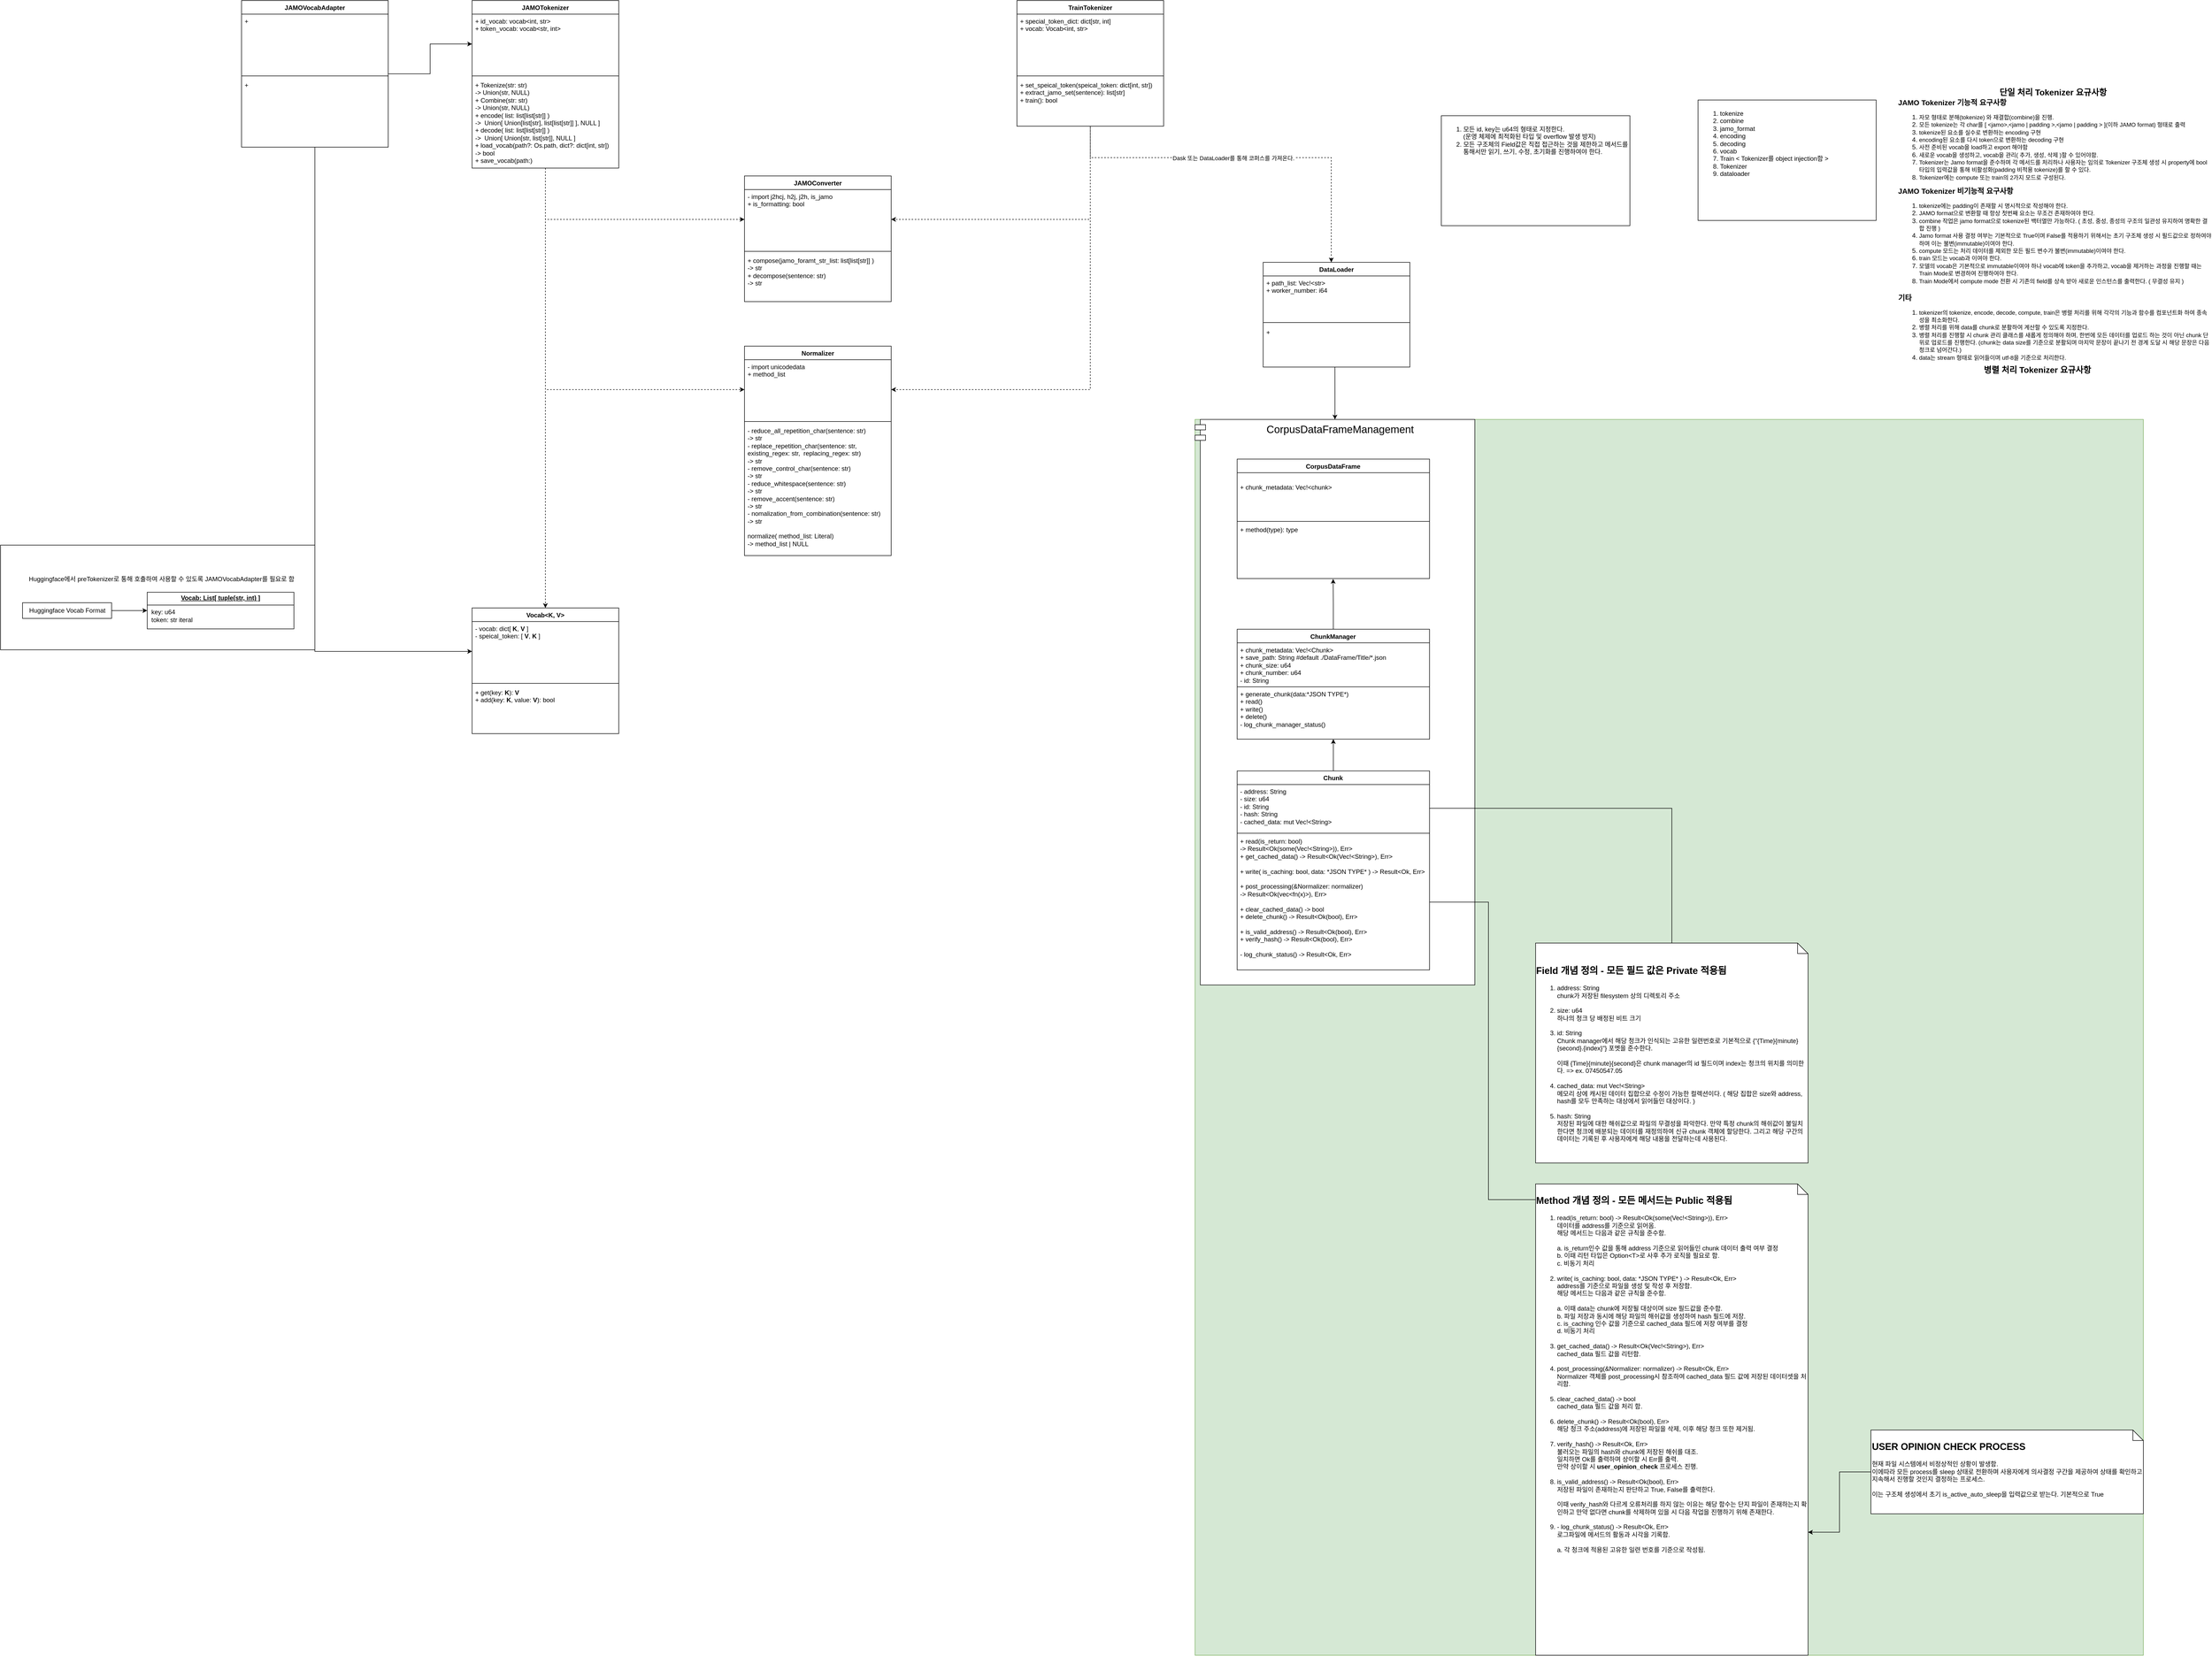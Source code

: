 <mxfile version="27.1.5">
  <diagram name="페이지-1" id="0h08854TT0-nEwNd6orM">
    <mxGraphModel dx="5522" dy="1961" grid="1" gridSize="10" guides="1" tooltips="1" connect="1" arrows="1" fold="1" page="1" pageScale="1" pageWidth="827" pageHeight="1169" math="0" shadow="0">
      <root>
        <mxCell id="0" />
        <mxCell id="1" parent="0" />
        <mxCell id="PSzea8uc5oQjdOAftCm1-1" value="&lt;span style=&quot;font-size: 14px;&quot;&gt;&lt;b&gt;JAMO Tokenizer 기능적 요구사항&lt;/b&gt;&lt;/span&gt;&lt;div&gt;&lt;p&gt;&lt;/p&gt;&lt;ol&gt;&lt;li&gt;&lt;font style=&quot;font-size: 11px;&quot;&gt;자모 형태로 분해(tokenize) 와 재결합(combine)을 진행.&lt;/font&gt;&lt;/li&gt;&lt;li&gt;&lt;font style=&quot;font-size: 11px;&quot;&gt;모든 tokenize는 각 char를 [ &amp;lt;jamo&amp;gt;,&amp;lt;jamo&amp;nbsp;| padding&amp;nbsp;&amp;gt;,&amp;lt;jamo | padding &amp;gt;&amp;nbsp;](이하 JAMO format) 형태로 출력&lt;/font&gt;&lt;/li&gt;&lt;li&gt;&lt;font style=&quot;font-size: 11px;&quot;&gt;tokenize된 요소를 실수로 변환하는 encoding 구현&lt;/font&gt;&lt;/li&gt;&lt;li&gt;&lt;font style=&quot;font-size: 11px;&quot;&gt;encoding된 요소를 다시 token으로 변환하는 decoding 구현&lt;/font&gt;&lt;/li&gt;&lt;li&gt;&lt;span style=&quot;font-size: 11px;&quot;&gt;사전 준비된 vocab을 load하고 export 해야함&lt;/span&gt;&lt;/li&gt;&lt;li&gt;&lt;span style=&quot;font-size: 11px;&quot;&gt;새로운 vocab을 생성하고, vocab을 관리( 추가, 생성, 삭제 )할 수 있어야함.&lt;/span&gt;&lt;/li&gt;&lt;li&gt;&lt;span style=&quot;font-size: 11px;&quot;&gt;Tokenizer는 Jamo format을 준수하며 각 메서드를 처리하나 사용자는 임의로 Tokenizer 구조체 생성 시 property에 bool 타입의 입력값을 통해 비활성화(padding 비적용 tokenize)를 할 수 있다.&lt;/span&gt;&lt;/li&gt;&lt;li&gt;&lt;span style=&quot;font-size: 11px;&quot;&gt;Tokenizer에는 compute 또는 train의 2가지 모드로 구성된다.&lt;/span&gt;&lt;/li&gt;&lt;/ol&gt;&lt;p&gt;&lt;/p&gt;&lt;div&gt;&lt;span style=&quot;font-size: 14px;&quot;&gt;&lt;b&gt;&lt;br&gt;&lt;/b&gt;&lt;/span&gt;&lt;/div&gt;&lt;/div&gt;" style="text;html=1;align=left;verticalAlign=middle;whiteSpace=wrap;rounded=0;" parent="1" vertex="1">
          <mxGeometry x="160" y="80" width="600" height="160" as="geometry" />
        </mxCell>
        <mxCell id="PSzea8uc5oQjdOAftCm1-2" value="&lt;span style=&quot;font-size: 14px;&quot;&gt;&lt;b&gt;JAMO Tokenizer 비기능적 요구사항&lt;/b&gt;&lt;/span&gt;&lt;div&gt;&lt;p&gt;&lt;/p&gt;&lt;ol&gt;&lt;li&gt;&lt;font style=&quot;font-size: 11px;&quot;&gt;tokenize에는 padding이 존재할 시 명시적으로 작성해야 한다.&lt;/font&gt;&lt;/li&gt;&lt;li&gt;&lt;font style=&quot;font-size: 11px;&quot;&gt;JAMO format으로 변환할 때 항상 첫번째 요소는 무조건 존재하여야 한다.&lt;/font&gt;&lt;/li&gt;&lt;li&gt;&lt;font style=&quot;font-size: 11px;&quot;&gt;combine 작업은 jamo format으로 tokenize된 백터열만 가능하다. ( 초성, 중성, 종성의 구조의 일관성 유지하여 명확한 결합 진행 )&lt;/font&gt;&lt;/li&gt;&lt;li&gt;&lt;span style=&quot;font-size: 11px;&quot;&gt;Jamo format 사용 결정 여부는 기본적으로 True이며 False를 적용하기 위해서는 초기 구조체 생성 시 필드값으로 정하여야 하며 이는 불변(immutable)이여야 한다.&lt;/span&gt;&lt;/li&gt;&lt;li&gt;&lt;span style=&quot;font-size: 11px;&quot;&gt;compute 모드는 처리 데이터를 제외한 모든 필드 변수가&amp;nbsp;불변(immutable)이여야 한다.&lt;/span&gt;&lt;/li&gt;&lt;li&gt;&lt;span style=&quot;font-size: 11px;&quot;&gt;train 모드는 vocab과 이여야 한다.&lt;/span&gt;&lt;/li&gt;&lt;li&gt;&lt;span style=&quot;font-size: 11px;&quot;&gt;모델의 vocab은 기본적으로 immutable이여야 하나 vocab에 token을 추가하고, vocab을 제거하는 과정을 진행할 때는 Train Mode로 변경하여 진행하여야 한다.&lt;/span&gt;&lt;/li&gt;&lt;li&gt;&lt;span style=&quot;font-size: 11px;&quot;&gt;Train Mode에서 compute mode 전환 시 기존의 field를 상속 받아 새로운 인스턴스를 출력한다. ( 무결성 유지 )&lt;/span&gt;&lt;/li&gt;&lt;/ol&gt;&lt;/div&gt;" style="text;html=1;align=left;verticalAlign=middle;whiteSpace=wrap;rounded=0;" parent="1" vertex="1">
          <mxGeometry x="160" y="240" width="600" height="190" as="geometry" />
        </mxCell>
        <mxCell id="PSzea8uc5oQjdOAftCm1-3" value="&lt;font style=&quot;font-size: 16px;&quot;&gt;&lt;b&gt;단일 처리 Tokenizer 요규사항&amp;nbsp;&lt;/b&gt;&lt;/font&gt;" style="text;html=1;align=center;verticalAlign=middle;whiteSpace=wrap;rounded=0;" parent="1" vertex="1">
          <mxGeometry x="160" y="40" width="600" height="30" as="geometry" />
        </mxCell>
        <mxCell id="PSzea8uc5oQjdOAftCm1-4" value="&lt;font style=&quot;font-size: 16px;&quot;&gt;&lt;b&gt;병렬 처리 Tokenizer 요규사항&amp;nbsp;&lt;/b&gt;&lt;/font&gt;" style="text;html=1;align=center;verticalAlign=middle;whiteSpace=wrap;rounded=0;" parent="1" vertex="1">
          <mxGeometry x="130" y="570" width="600" height="30" as="geometry" />
        </mxCell>
        <mxCell id="PSzea8uc5oQjdOAftCm1-5" value="&lt;span style=&quot;font-size: 14px;&quot;&gt;&lt;b&gt;기타&lt;/b&gt;&lt;/span&gt;&lt;div&gt;&lt;p&gt;&lt;/p&gt;&lt;ol&gt;&lt;li&gt;&lt;span style=&quot;font-size: 11px;&quot;&gt;tokenizer의 tokenize, encode, decode, compute, train은 병렬 처리를 위해 각각의 기능과 함수를 컴포넌트화 하여 종속성을 최소화한다.&lt;/span&gt;&lt;/li&gt;&lt;li&gt;&lt;span style=&quot;font-size: 11px;&quot;&gt;병렬 처리를 위해 data를 chunk로 분활하여 계산할 수 있도록 지정한다.&lt;/span&gt;&lt;/li&gt;&lt;li&gt;&lt;span style=&quot;font-size: 11px;&quot;&gt;병렬 처리를 진행할 시 chunk 관리 클래스를 새롭게 정의해야 하며, 한번에 모든 데이터를 업로드 하는 것이 아닌 chunk 단위로 업로드를 진행한다. (chunk는 data size를 기준으로 분활되며 마지막 문장이 끝나기 전 경계 도달 시 해당 문장은 다음 청크로 넘어간다.)&lt;/span&gt;&lt;/li&gt;&lt;li&gt;&lt;span style=&quot;font-size: 11px;&quot;&gt;data는 stream 형태로 읽어들이며 utf-8을 기준으로 처리한다.&lt;/span&gt;&lt;/li&gt;&lt;/ol&gt;&lt;/div&gt;" style="text;html=1;align=left;verticalAlign=middle;whiteSpace=wrap;rounded=0;" parent="1" vertex="1">
          <mxGeometry x="160" y="440" width="600" height="140" as="geometry" />
        </mxCell>
        <mxCell id="PSzea8uc5oQjdOAftCm1-6" value="&lt;ol&gt;&lt;li&gt;tokenize&lt;/li&gt;&lt;li&gt;combine&lt;/li&gt;&lt;li&gt;jamo_format&lt;/li&gt;&lt;li&gt;encoding&lt;/li&gt;&lt;li&gt;decoding&lt;/li&gt;&lt;li&gt;vocab&lt;/li&gt;&lt;li&gt;&lt;span style=&quot;background-color: transparent; color: light-dark(rgb(0, 0, 0), rgb(255, 255, 255));&quot;&gt;Train &amp;lt; Tokenizer를 object injection함 &amp;gt;&lt;/span&gt;&lt;/li&gt;&lt;li&gt;Tokenizer&lt;/li&gt;&lt;li&gt;dataloader&lt;/li&gt;&lt;/ol&gt;" style="rounded=0;whiteSpace=wrap;html=1;align=left;verticalAlign=top;" parent="1" vertex="1">
          <mxGeometry x="-220" y="70" width="340" height="230" as="geometry" />
        </mxCell>
        <mxCell id="fGygiR2meMWEybvUlObT-11" value="Normalizer" style="swimlane;fontStyle=1;align=center;verticalAlign=top;childLayout=stackLayout;horizontal=1;startSize=26;horizontalStack=0;resizeParent=1;resizeParentMax=0;resizeLast=0;collapsible=1;marginBottom=0;whiteSpace=wrap;html=1;" parent="1" vertex="1">
          <mxGeometry x="-2040" y="540" width="280" height="400" as="geometry" />
        </mxCell>
        <mxCell id="fGygiR2meMWEybvUlObT-12" value="- import unicodedata&lt;br&gt;+ method_list" style="text;strokeColor=none;fillColor=none;align=left;verticalAlign=top;spacingLeft=4;spacingRight=4;overflow=hidden;rotatable=0;points=[[0,0.5],[1,0.5]];portConstraint=eastwest;whiteSpace=wrap;html=1;" parent="fGygiR2meMWEybvUlObT-11" vertex="1">
          <mxGeometry y="26" width="280" height="114" as="geometry" />
        </mxCell>
        <mxCell id="fGygiR2meMWEybvUlObT-13" value="" style="line;strokeWidth=1;fillColor=none;align=left;verticalAlign=middle;spacingTop=-1;spacingLeft=3;spacingRight=3;rotatable=0;labelPosition=right;points=[];portConstraint=eastwest;strokeColor=inherit;" parent="fGygiR2meMWEybvUlObT-11" vertex="1">
          <mxGeometry y="140" width="280" height="8" as="geometry" />
        </mxCell>
        <mxCell id="fGygiR2meMWEybvUlObT-14" value="- reduce_all_repetition_char(sentence: str)&lt;div&gt;-&amp;gt; str&lt;br&gt;- replace_repetition_char(sentence: str, existing_regex: str,&amp;nbsp; replacing_regex: str)&lt;div&gt;-&amp;gt;&amp;nbsp;str&lt;br&gt;&lt;div&gt;- remove_control_char(sentence: str)&lt;/div&gt;&lt;div&gt;-&amp;gt;&amp;nbsp;str&lt;/div&gt;&lt;div&gt;- reduce_whitespace(&lt;span style=&quot;background-color: transparent; color: light-dark(rgb(0, 0, 0), rgb(255, 255, 255));&quot;&gt;sentence: str)&lt;/span&gt;&lt;/div&gt;&lt;div&gt;-&amp;gt;&lt;span style=&quot;background-color: transparent; color: light-dark(rgb(0, 0, 0), rgb(255, 255, 255));&quot;&gt;&amp;nbsp;str&lt;br&gt;- remove_accent&lt;/span&gt;&lt;span style=&quot;background-color: transparent; color: light-dark(rgb(0, 0, 0), rgb(255, 255, 255));&quot;&gt;(&lt;/span&gt;&lt;span style=&quot;background-color: transparent; color: light-dark(rgb(0, 0, 0), rgb(255, 255, 255));&quot;&gt;sentence: str)&lt;/span&gt;&lt;/div&gt;&lt;div&gt;-&amp;gt;&lt;span style=&quot;background-color: transparent; color: light-dark(rgb(0, 0, 0), rgb(255, 255, 255));&quot;&gt;&amp;nbsp;str&lt;/span&gt;&lt;/div&gt;&lt;div&gt;&lt;span style=&quot;background-color: transparent; color: light-dark(rgb(0, 0, 0), rgb(255, 255, 255));&quot;&gt;- nomalization_from_combination&lt;/span&gt;&lt;span style=&quot;background-color: transparent; color: light-dark(rgb(0, 0, 0), rgb(255, 255, 255));&quot;&gt;(&lt;/span&gt;&lt;span style=&quot;background-color: transparent; color: light-dark(rgb(0, 0, 0), rgb(255, 255, 255));&quot;&gt;sentence: str)&lt;/span&gt;&lt;/div&gt;&lt;div&gt;-&amp;gt;&lt;span style=&quot;background-color: transparent; color: light-dark(rgb(0, 0, 0), rgb(255, 255, 255));&quot;&gt;&amp;nbsp;str&lt;/span&gt;&lt;/div&gt;&lt;/div&gt;&lt;/div&gt;&lt;div&gt;&lt;span style=&quot;background-color: transparent; color: light-dark(rgb(0, 0, 0), rgb(255, 255, 255));&quot;&gt;&lt;br&gt;&lt;/span&gt;&lt;/div&gt;&lt;div&gt;normalize( method_list: Literal)&lt;br&gt;-&amp;gt; method_list | NULL&lt;/div&gt;" style="text;strokeColor=none;fillColor=none;align=left;verticalAlign=top;spacingLeft=4;spacingRight=4;overflow=hidden;rotatable=0;points=[[0,0.5],[1,0.5]];portConstraint=eastwest;whiteSpace=wrap;html=1;" parent="fGygiR2meMWEybvUlObT-11" vertex="1">
          <mxGeometry y="148" width="280" height="252" as="geometry" />
        </mxCell>
        <mxCell id="fGygiR2meMWEybvUlObT-21" value="&lt;ol&gt;&lt;li&gt;모든 id, key는 u64의 형태로 지정한다.&lt;br&gt;(운영 체제에 최적화된 타입 및 overflow 발생 방지)&lt;/li&gt;&lt;li&gt;모든 구조체의 Field값은 직접 접근하는 것을 제한하고 메서드를 통해서만 읽기, 쓰기, 수정, 초기화를 진행하여야 한다.&lt;/li&gt;&lt;/ol&gt;" style="whiteSpace=wrap;html=1;verticalAlign=top;align=left;" parent="1" vertex="1">
          <mxGeometry x="-710" y="100" width="360" height="210" as="geometry" />
        </mxCell>
        <mxCell id="-UDsvztjERI6EMqML59h-9" value="JAMOConverter" style="swimlane;fontStyle=1;align=center;verticalAlign=top;childLayout=stackLayout;horizontal=1;startSize=26;horizontalStack=0;resizeParent=1;resizeParentMax=0;resizeLast=0;collapsible=1;marginBottom=0;whiteSpace=wrap;html=1;" parent="1" vertex="1">
          <mxGeometry x="-2040" y="215" width="280" height="240" as="geometry" />
        </mxCell>
        <mxCell id="-UDsvztjERI6EMqML59h-10" value="- import j2hcj, h2j, j2h, is_jamo&lt;br&gt;+ is_formatting: bool" style="text;strokeColor=none;fillColor=none;align=left;verticalAlign=top;spacingLeft=4;spacingRight=4;overflow=hidden;rotatable=0;points=[[0,0.5],[1,0.5]];portConstraint=eastwest;whiteSpace=wrap;html=1;" parent="-UDsvztjERI6EMqML59h-9" vertex="1">
          <mxGeometry y="26" width="280" height="114" as="geometry" />
        </mxCell>
        <mxCell id="-UDsvztjERI6EMqML59h-11" value="" style="line;strokeWidth=1;fillColor=none;align=left;verticalAlign=middle;spacingTop=-1;spacingLeft=3;spacingRight=3;rotatable=0;labelPosition=right;points=[];portConstraint=eastwest;strokeColor=inherit;" parent="-UDsvztjERI6EMqML59h-9" vertex="1">
          <mxGeometry y="140" width="280" height="8" as="geometry" />
        </mxCell>
        <mxCell id="-UDsvztjERI6EMqML59h-12" value="+ compose(jamo_foramt_str_list: list[list[str]] )&lt;br&gt;-&amp;gt; str&lt;br&gt;+ decompose(sentence: str)&lt;div&gt;-&amp;gt; str&lt;/div&gt;" style="text;strokeColor=none;fillColor=none;align=left;verticalAlign=top;spacingLeft=4;spacingRight=4;overflow=hidden;rotatable=0;points=[[0,0.5],[1,0.5]];portConstraint=eastwest;whiteSpace=wrap;html=1;" parent="-UDsvztjERI6EMqML59h-9" vertex="1">
          <mxGeometry y="148" width="280" height="92" as="geometry" />
        </mxCell>
        <mxCell id="-UDsvztjERI6EMqML59h-21" value="Vocab&amp;lt;K, V&amp;gt;" style="swimlane;fontStyle=1;align=center;verticalAlign=top;childLayout=stackLayout;horizontal=1;startSize=26;horizontalStack=0;resizeParent=1;resizeParentMax=0;resizeLast=0;collapsible=1;marginBottom=0;whiteSpace=wrap;html=1;" parent="1" vertex="1">
          <mxGeometry x="-2560" y="1040" width="280" height="240" as="geometry" />
        </mxCell>
        <mxCell id="-UDsvztjERI6EMqML59h-22" value="&lt;div style=&quot;&quot;&gt;&lt;span style=&quot;background-color: transparent; color: light-dark(rgb(0, 0, 0), rgb(255, 255, 255));&quot;&gt;- vocab: dict[&amp;nbsp;&lt;b&gt;K&lt;/b&gt;&lt;/span&gt;&lt;span style=&quot;background-color: transparent; color: light-dark(rgb(0, 0, 0), rgb(255, 255, 255));&quot;&gt;,&amp;nbsp;&lt;b&gt;V&amp;nbsp;&lt;/b&gt;]&lt;/span&gt;&lt;/div&gt;&lt;div style=&quot;&quot;&gt;&lt;span style=&quot;background-color: transparent; color: light-dark(rgb(0, 0, 0), rgb(255, 255, 255));&quot;&gt;- speical_token: [ &lt;b&gt;V&lt;/b&gt;, &lt;b&gt;K&lt;/b&gt; ]&amp;nbsp;&lt;/span&gt;&lt;/div&gt;&lt;div style=&quot;&quot;&gt;&lt;span style=&quot;background-color: transparent; color: light-dark(rgb(0, 0, 0), rgb(255, 255, 255));&quot;&gt;&lt;br&gt;&lt;/span&gt;&lt;/div&gt;" style="text;strokeColor=none;fillColor=none;align=left;verticalAlign=top;spacingLeft=4;spacingRight=4;overflow=hidden;rotatable=0;points=[[0,0.5],[1,0.5]];portConstraint=eastwest;whiteSpace=wrap;html=1;" parent="-UDsvztjERI6EMqML59h-21" vertex="1">
          <mxGeometry y="26" width="280" height="114" as="geometry" />
        </mxCell>
        <mxCell id="-UDsvztjERI6EMqML59h-23" value="" style="line;strokeWidth=1;fillColor=none;align=left;verticalAlign=middle;spacingTop=-1;spacingLeft=3;spacingRight=3;rotatable=0;labelPosition=right;points=[];portConstraint=eastwest;strokeColor=inherit;" parent="-UDsvztjERI6EMqML59h-21" vertex="1">
          <mxGeometry y="140" width="280" height="8" as="geometry" />
        </mxCell>
        <mxCell id="-UDsvztjERI6EMqML59h-24" value="&lt;div&gt;&lt;span style=&quot;background-color: transparent; color: light-dark(rgb(0, 0, 0), rgb(255, 255, 255));&quot;&gt;+ get(key: &lt;/span&gt;&lt;b style=&quot;background-color: transparent; color: light-dark(rgb(0, 0, 0), rgb(255, 255, 255));&quot;&gt;K&lt;/b&gt;&lt;span style=&quot;background-color: transparent; color: light-dark(rgb(0, 0, 0), rgb(255, 255, 255));&quot;&gt;): &lt;/span&gt;&lt;b style=&quot;background-color: transparent; color: light-dark(rgb(0, 0, 0), rgb(255, 255, 255));&quot;&gt;V&lt;/b&gt;&lt;/div&gt;+ add(key: &lt;b&gt;K&lt;/b&gt;, value: &lt;b&gt;V&lt;/b&gt;): bool" style="text;strokeColor=none;fillColor=none;align=left;verticalAlign=top;spacingLeft=4;spacingRight=4;overflow=hidden;rotatable=0;points=[[0,0.5],[1,0.5]];portConstraint=eastwest;whiteSpace=wrap;html=1;" parent="-UDsvztjERI6EMqML59h-21" vertex="1">
          <mxGeometry y="148" width="280" height="92" as="geometry" />
        </mxCell>
        <mxCell id="y2EjWR3qvg7osII3yhsv-2" style="edgeStyle=orthogonalEdgeStyle;rounded=0;orthogonalLoop=1;jettySize=auto;html=1;entryX=1;entryY=0.5;entryDx=0;entryDy=0;dashed=1;" edge="1" parent="1" source="-UDsvztjERI6EMqML59h-35" target="-UDsvztjERI6EMqML59h-10">
          <mxGeometry relative="1" as="geometry" />
        </mxCell>
        <mxCell id="y2EjWR3qvg7osII3yhsv-3" style="edgeStyle=orthogonalEdgeStyle;rounded=0;orthogonalLoop=1;jettySize=auto;html=1;entryX=1;entryY=0.5;entryDx=0;entryDy=0;dashed=1;" edge="1" parent="1" source="-UDsvztjERI6EMqML59h-35" target="fGygiR2meMWEybvUlObT-12">
          <mxGeometry relative="1" as="geometry" />
        </mxCell>
        <mxCell id="-UDsvztjERI6EMqML59h-35" value="TrainTokenizer" style="swimlane;fontStyle=1;align=center;verticalAlign=top;childLayout=stackLayout;horizontal=1;startSize=26;horizontalStack=0;resizeParent=1;resizeParentMax=0;resizeLast=0;collapsible=1;marginBottom=0;whiteSpace=wrap;html=1;" parent="1" vertex="1">
          <mxGeometry x="-1520" y="-120" width="280" height="240" as="geometry" />
        </mxCell>
        <mxCell id="-UDsvztjERI6EMqML59h-36" value="+ special_token_dict: dict[str, int]&lt;div&gt;+ vocab: Vocab&amp;lt;int, str&lt;span style=&quot;color: light-dark(rgb(0, 0, 0), rgb(255, 255, 255)); background-color: transparent;&quot;&gt;&amp;gt;&lt;/span&gt;&lt;/div&gt;" style="text;strokeColor=none;fillColor=none;align=left;verticalAlign=top;spacingLeft=4;spacingRight=4;overflow=hidden;rotatable=0;points=[[0,0.5],[1,0.5]];portConstraint=eastwest;whiteSpace=wrap;html=1;" parent="-UDsvztjERI6EMqML59h-35" vertex="1">
          <mxGeometry y="26" width="280" height="114" as="geometry" />
        </mxCell>
        <mxCell id="-UDsvztjERI6EMqML59h-37" value="" style="line;strokeWidth=1;fillColor=none;align=left;verticalAlign=middle;spacingTop=-1;spacingLeft=3;spacingRight=3;rotatable=0;labelPosition=right;points=[];portConstraint=eastwest;strokeColor=inherit;" parent="-UDsvztjERI6EMqML59h-35" vertex="1">
          <mxGeometry y="140" width="280" height="8" as="geometry" />
        </mxCell>
        <mxCell id="-UDsvztjERI6EMqML59h-38" value="+ set_speical_token(speical_token: dict[int, str])&lt;div&gt;+ extract_jamo_set(sentence): list[str]&lt;br&gt;+ train(): bool&lt;/div&gt;" style="text;strokeColor=none;fillColor=none;align=left;verticalAlign=top;spacingLeft=4;spacingRight=4;overflow=hidden;rotatable=0;points=[[0,0.5],[1,0.5]];portConstraint=eastwest;whiteSpace=wrap;html=1;" parent="-UDsvztjERI6EMqML59h-35" vertex="1">
          <mxGeometry y="148" width="280" height="92" as="geometry" />
        </mxCell>
        <mxCell id="KsxCVVFshQPgIPNSnW23-100" style="edgeStyle=orthogonalEdgeStyle;rounded=0;orthogonalLoop=1;jettySize=auto;html=1;entryX=0;entryY=0.5;entryDx=0;entryDy=0;" parent="1" source="-UDsvztjERI6EMqML59h-81" target="KsxCVVFshQPgIPNSnW23-56" edge="1">
          <mxGeometry relative="1" as="geometry" />
        </mxCell>
        <mxCell id="KsxCVVFshQPgIPNSnW23-102" style="edgeStyle=orthogonalEdgeStyle;rounded=0;orthogonalLoop=1;jettySize=auto;html=1;entryX=0;entryY=0.5;entryDx=0;entryDy=0;" parent="1" source="-UDsvztjERI6EMqML59h-81" target="-UDsvztjERI6EMqML59h-22" edge="1">
          <mxGeometry relative="1" as="geometry" />
        </mxCell>
        <mxCell id="-UDsvztjERI6EMqML59h-81" value="JAMOVocabAdapter" style="swimlane;fontStyle=1;align=center;verticalAlign=top;childLayout=stackLayout;horizontal=1;startSize=26;horizontalStack=0;resizeParent=1;resizeParentMax=0;resizeLast=0;collapsible=1;marginBottom=0;whiteSpace=wrap;html=1;" parent="1" vertex="1">
          <mxGeometry x="-3000" y="-120" width="280" height="280" as="geometry" />
        </mxCell>
        <mxCell id="-UDsvztjERI6EMqML59h-82" value="+" style="text;strokeColor=none;fillColor=none;align=left;verticalAlign=top;spacingLeft=4;spacingRight=4;overflow=hidden;rotatable=0;points=[[0,0.5],[1,0.5]];portConstraint=eastwest;whiteSpace=wrap;html=1;" parent="-UDsvztjERI6EMqML59h-81" vertex="1">
          <mxGeometry y="26" width="280" height="114" as="geometry" />
        </mxCell>
        <mxCell id="-UDsvztjERI6EMqML59h-83" value="" style="line;strokeWidth=1;fillColor=none;align=left;verticalAlign=middle;spacingTop=-1;spacingLeft=3;spacingRight=3;rotatable=0;labelPosition=right;points=[];portConstraint=eastwest;strokeColor=inherit;" parent="-UDsvztjERI6EMqML59h-81" vertex="1">
          <mxGeometry y="140" width="280" height="8" as="geometry" />
        </mxCell>
        <mxCell id="-UDsvztjERI6EMqML59h-84" value="+&amp;nbsp;" style="text;strokeColor=none;fillColor=none;align=left;verticalAlign=top;spacingLeft=4;spacingRight=4;overflow=hidden;rotatable=0;points=[[0,0.5],[1,0.5]];portConstraint=eastwest;whiteSpace=wrap;html=1;" parent="-UDsvztjERI6EMqML59h-81" vertex="1">
          <mxGeometry y="148" width="280" height="132" as="geometry" />
        </mxCell>
        <mxCell id="-UDsvztjERI6EMqML59h-87" value="" style="group;strokeColor=default;" parent="1" vertex="1" connectable="0">
          <mxGeometry x="-3460" y="920" width="600" height="200" as="geometry" />
        </mxCell>
        <mxCell id="-UDsvztjERI6EMqML59h-86" value="" style="text;strokeColor=none;fillColor=none;align=left;verticalAlign=middle;spacingTop=-1;spacingLeft=4;spacingRight=4;rotatable=0;labelPosition=right;points=[];portConstraint=eastwest;" parent="-UDsvztjERI6EMqML59h-87" vertex="1">
          <mxGeometry width="600" height="200" as="geometry" />
        </mxCell>
        <mxCell id="-UDsvztjERI6EMqML59h-79" value="&lt;p style=&quot;margin:0px;margin-top:4px;text-align:center;text-decoration:underline;&quot;&gt;&lt;b&gt;Vocab: List[ tuple(str, int) ]&lt;/b&gt;&lt;/p&gt;&lt;hr size=&quot;1&quot; style=&quot;border-style:solid;&quot;&gt;&lt;p style=&quot;margin:0px;margin-left:8px;&quot;&gt;key: u64&lt;/p&gt;&lt;p style=&quot;margin:0px;margin-left:8px;&quot;&gt;token: str iteral&lt;span style=&quot;background-color: transparent; color: light-dark(rgb(0, 0, 0), rgb(255, 255, 255));&quot;&gt;&amp;nbsp;&lt;/span&gt;&lt;/p&gt;" style="verticalAlign=top;align=left;overflow=fill;html=1;whiteSpace=wrap;" parent="-UDsvztjERI6EMqML59h-87" vertex="1">
          <mxGeometry x="280" y="90" width="280" height="70" as="geometry" />
        </mxCell>
        <mxCell id="-UDsvztjERI6EMqML59h-80" value="Huggingface에서 preTokenizer로 통해 호출하여 사용할 수 있도록 JAMOVocabAdapter를 필요로 함" style="text;html=1;align=center;verticalAlign=middle;resizable=0;points=[];autosize=1;strokeColor=none;fillColor=none;" parent="-UDsvztjERI6EMqML59h-87" vertex="1">
          <mxGeometry x="42" y="50" width="530" height="30" as="geometry" />
        </mxCell>
        <mxCell id="-UDsvztjERI6EMqML59h-90" style="edgeStyle=orthogonalEdgeStyle;rounded=0;orthogonalLoop=1;jettySize=auto;html=1;entryX=0;entryY=0.5;entryDx=0;entryDy=0;" parent="-UDsvztjERI6EMqML59h-87" source="-UDsvztjERI6EMqML59h-89" target="-UDsvztjERI6EMqML59h-79" edge="1">
          <mxGeometry relative="1" as="geometry" />
        </mxCell>
        <mxCell id="-UDsvztjERI6EMqML59h-89" value="Huggingface Vocab Format" style="text;html=1;align=center;verticalAlign=middle;resizable=0;points=[];autosize=1;strokeColor=default;fillColor=none;" parent="-UDsvztjERI6EMqML59h-87" vertex="1">
          <mxGeometry x="42" y="110" width="170" height="30" as="geometry" />
        </mxCell>
        <mxCell id="9WKAnDUL6-gBGBFP9irt-16" style="edgeStyle=orthogonalEdgeStyle;rounded=0;orthogonalLoop=1;jettySize=auto;html=1;entryX=0.5;entryY=1;entryDx=0;entryDy=0;startArrow=classic;startFill=1;endArrow=none;dashed=1;" parent="1" source="fGygiR2meMWEybvUlObT-2" target="-UDsvztjERI6EMqML59h-35" edge="1">
          <mxGeometry relative="1" as="geometry">
            <Array as="points">
              <mxPoint x="-920" y="180" />
              <mxPoint x="-1380" y="180" />
            </Array>
          </mxGeometry>
        </mxCell>
        <mxCell id="KsxCVVFshQPgIPNSnW23-12" value="Dask 또는 DataLoader를 통해 코퍼스를 가져온다." style="edgeLabel;html=1;align=center;verticalAlign=middle;resizable=0;points=[];" parent="9WKAnDUL6-gBGBFP9irt-16" vertex="1" connectable="0">
          <mxGeometry x="0.076" y="1" relative="1" as="geometry">
            <mxPoint as="offset" />
          </mxGeometry>
        </mxCell>
        <mxCell id="fGygiR2meMWEybvUlObT-2" value="DataLoader" style="swimlane;fontStyle=1;align=center;verticalAlign=top;childLayout=stackLayout;horizontal=1;startSize=26;horizontalStack=0;resizeParent=1;resizeParentMax=0;resizeLast=0;collapsible=1;marginBottom=0;whiteSpace=wrap;html=1;" parent="1" vertex="1">
          <mxGeometry x="-1050" y="380.01" width="280" height="199.995" as="geometry" />
        </mxCell>
        <mxCell id="fGygiR2meMWEybvUlObT-3" value="+ path_list: Vec!&amp;lt;str&amp;gt;&lt;div&gt;+ worker_number:&amp;nbsp;&lt;span style=&quot;background-color: transparent; color: light-dark(rgb(0, 0, 0), rgb(255, 255, 255));&quot;&gt;i64&lt;/span&gt;&lt;/div&gt;" style="text;strokeColor=none;fillColor=none;align=left;verticalAlign=top;spacingLeft=4;spacingRight=4;overflow=hidden;rotatable=0;points=[[0,0.5],[1,0.5]];portConstraint=eastwest;whiteSpace=wrap;html=1;" parent="fGygiR2meMWEybvUlObT-2" vertex="1">
          <mxGeometry y="26" width="280" height="84" as="geometry" />
        </mxCell>
        <mxCell id="fGygiR2meMWEybvUlObT-4" value="" style="line;strokeWidth=1;fillColor=none;align=left;verticalAlign=middle;spacingTop=-1;spacingLeft=3;spacingRight=3;rotatable=0;labelPosition=right;points=[];portConstraint=eastwest;strokeColor=inherit;" parent="fGygiR2meMWEybvUlObT-2" vertex="1">
          <mxGeometry y="110" width="280" height="9.925" as="geometry" />
        </mxCell>
        <mxCell id="fGygiR2meMWEybvUlObT-5" value="+&amp;nbsp;" style="text;strokeColor=none;fillColor=none;align=left;verticalAlign=top;spacingLeft=4;spacingRight=4;overflow=hidden;rotatable=0;points=[[0,0.5],[1,0.5]];portConstraint=eastwest;whiteSpace=wrap;html=1;" parent="fGygiR2meMWEybvUlObT-2" vertex="1">
          <mxGeometry y="119.925" width="280" height="80.07" as="geometry" />
        </mxCell>
        <mxCell id="9WKAnDUL6-gBGBFP9irt-15" style="edgeStyle=orthogonalEdgeStyle;rounded=0;orthogonalLoop=1;jettySize=auto;html=1;entryX=0.489;entryY=1;entryDx=0;entryDy=0;entryPerimeter=0;startArrow=classic;startFill=1;endArrow=none;" parent="1" source="-UDsvztjERI6EMqML59h-45" target="fGygiR2meMWEybvUlObT-5" edge="1">
          <mxGeometry relative="1" as="geometry" />
        </mxCell>
        <mxCell id="KsxCVVFshQPgIPNSnW23-1" value="" style="group;fillColor=#d5e8d4;strokeColor=#82b366;" parent="1" vertex="1" connectable="0">
          <mxGeometry x="-1180" y="680" width="1810" height="2360" as="geometry" />
        </mxCell>
        <mxCell id="-UDsvztjERI6EMqML59h-46" value="" style="group" parent="KsxCVVFshQPgIPNSnW23-1" vertex="1" connectable="0">
          <mxGeometry width="540" height="1080" as="geometry" />
        </mxCell>
        <mxCell id="-UDsvztjERI6EMqML59h-45" value="&lt;span style=&quot;font-size: 20px;&quot;&gt;CorpusDataFrameManagement&lt;/span&gt;" style="shape=module;align=left;spacingLeft=20;align=center;verticalAlign=top;whiteSpace=wrap;html=1;movable=1;resizable=1;rotatable=1;deletable=1;editable=1;locked=0;connectable=1;" parent="-UDsvztjERI6EMqML59h-46" vertex="1">
          <mxGeometry width="534" height="1080" as="geometry" />
        </mxCell>
        <mxCell id="fGygiR2meMWEybvUlObT-6" value="Chunk" style="swimlane;fontStyle=1;align=center;verticalAlign=top;childLayout=stackLayout;horizontal=1;startSize=26;horizontalStack=0;resizeParent=1;resizeParentMax=0;resizeLast=0;collapsible=1;marginBottom=0;whiteSpace=wrap;html=1;" parent="-UDsvztjERI6EMqML59h-46" vertex="1">
          <mxGeometry x="80.33" y="671.22" width="367.21" height="379.996" as="geometry" />
        </mxCell>
        <mxCell id="fGygiR2meMWEybvUlObT-7" value="- address: String&lt;div&gt;- size: u&lt;span style=&quot;background-color: transparent; color: light-dark(rgb(0, 0, 0), rgb(255, 255, 255));&quot;&gt;64&lt;/span&gt;&lt;/div&gt;&lt;div&gt;- id: String&lt;/div&gt;&lt;div&gt;- hash: String&lt;/div&gt;&lt;div&gt;- cached_data: mut Vec!&amp;lt;String&amp;gt;&lt;/div&gt;" style="text;strokeColor=none;fillColor=none;align=left;verticalAlign=top;spacingLeft=4;spacingRight=4;overflow=hidden;rotatable=0;points=[[0,0.5],[1,0.5]];portConstraint=eastwest;whiteSpace=wrap;html=1;" parent="fGygiR2meMWEybvUlObT-6" vertex="1">
          <mxGeometry y="26" width="367.21" height="90.94" as="geometry" />
        </mxCell>
        <mxCell id="fGygiR2meMWEybvUlObT-8" value="" style="line;strokeWidth=1;fillColor=none;align=left;verticalAlign=middle;spacingTop=-1;spacingLeft=3;spacingRight=3;rotatable=0;labelPosition=right;points=[];portConstraint=eastwest;strokeColor=inherit;" parent="fGygiR2meMWEybvUlObT-6" vertex="1">
          <mxGeometry y="116.94" width="367.21" height="4.106" as="geometry" />
        </mxCell>
        <mxCell id="fGygiR2meMWEybvUlObT-9" value="+ read(is_return: bool)&lt;div&gt;-&amp;gt; Result&amp;lt;Ok(some(Vec!&amp;lt;String&amp;gt;)), Err&amp;gt;&lt;/div&gt;&lt;div&gt;+ get_cached_data()&lt;span style=&quot;color: light-dark(rgb(0, 0, 0), rgb(255, 255, 255)); background-color: transparent;&quot;&gt;&amp;nbsp;&lt;/span&gt;&lt;span style=&quot;color: light-dark(rgb(0, 0, 0), rgb(255, 255, 255)); background-color: transparent;&quot;&gt;-&amp;gt; Result&amp;lt;Ok(&lt;/span&gt;Vec!&amp;lt;String&amp;gt;&lt;span style=&quot;color: light-dark(rgb(0, 0, 0), rgb(255, 255, 255)); background-color: transparent;&quot;&gt;), Err&amp;gt;&lt;/span&gt;&lt;/div&gt;&lt;div&gt;&lt;br&gt;&lt;/div&gt;&lt;div&gt;&lt;div&gt;+ write(&amp;nbsp;&lt;span style=&quot;background-color: transparent; color: light-dark(rgb(0, 0, 0), rgb(255, 255, 255));&quot;&gt;is_caching: bool,&lt;/span&gt;&lt;span style=&quot;background-color: transparent; color: light-dark(rgb(0, 0, 0), rgb(255, 255, 255));&quot;&gt;&amp;nbsp;&lt;/span&gt;&lt;span style=&quot;background-color: transparent; color: light-dark(rgb(0, 0, 0), rgb(255, 255, 255));&quot;&gt;data: *JSON TYPE* )&lt;/span&gt;&lt;span style=&quot;background-color: transparent; color: light-dark(rgb(0, 0, 0), rgb(255, 255, 255));&quot;&gt;&amp;nbsp;&lt;/span&gt;&lt;span style=&quot;background-color: transparent; color: light-dark(rgb(0, 0, 0), rgb(255, 255, 255));&quot;&gt;-&amp;gt; Result&amp;lt;Ok, Err&amp;gt;&lt;/span&gt;&lt;/div&gt;&lt;div&gt;&lt;br&gt;&lt;/div&gt;&lt;div&gt;&lt;div&gt;+ post_processing(&amp;amp;Normalizer: normalizer)&lt;span style=&quot;background-color: transparent; color: light-dark(rgb(0, 0, 0), rgb(255, 255, 255));&quot;&gt;&amp;nbsp;&lt;/span&gt;&lt;/div&gt;&lt;div&gt;&lt;span style=&quot;background-color: transparent; color: light-dark(rgb(0, 0, 0), rgb(255, 255, 255));&quot;&gt;-&amp;gt;&lt;/span&gt;&lt;span style=&quot;background-color: transparent; color: light-dark(rgb(0, 0, 0), rgb(255, 255, 255));&quot;&gt;&amp;nbsp;Result&amp;lt;Ok(vec&amp;lt;&lt;/span&gt;&lt;span style=&quot;background-color: transparent; color: light-dark(rgb(0, 0, 0), rgb(255, 255, 255));&quot;&gt;fn(x)&lt;/span&gt;&lt;span style=&quot;background-color: transparent; color: light-dark(rgb(0, 0, 0), rgb(255, 255, 255));&quot;&gt;&amp;gt;), Err&amp;gt;&lt;/span&gt;&lt;/div&gt;&lt;/div&gt;&lt;div&gt;&lt;span style=&quot;background-color: transparent; color: light-dark(rgb(0, 0, 0), rgb(255, 255, 255));&quot;&gt;&lt;br&gt;&lt;/span&gt;&lt;/div&gt;&lt;div&gt;&lt;span style=&quot;background-color: transparent; color: light-dark(rgb(0, 0, 0), rgb(255, 255, 255));&quot;&gt;+ clear_&lt;/span&gt;&lt;span style=&quot;background-color: transparent; color: light-dark(rgb(0, 0, 0), rgb(255, 255, 255));&quot;&gt;cached_data&lt;/span&gt;&lt;span style=&quot;background-color: transparent; color: light-dark(rgb(0, 0, 0), rgb(255, 255, 255));&quot;&gt;() -&amp;gt; bool&lt;/span&gt;&lt;/div&gt;&lt;div&gt;&lt;span style=&quot;background-color: transparent; color: light-dark(rgb(0, 0, 0), rgb(255, 255, 255));&quot;&gt;+ delete_chunk() -&amp;gt;&amp;nbsp;&lt;/span&gt;&lt;span style=&quot;background-color: transparent; color: light-dark(rgb(0, 0, 0), rgb(255, 255, 255));&quot;&gt;Result&amp;lt;Ok(bool&lt;/span&gt;&lt;span style=&quot;background-color: transparent; color: light-dark(rgb(0, 0, 0), rgb(255, 255, 255));&quot;&gt;), Err&amp;gt;&lt;br&gt;&lt;br&gt;+ is_valid_address() -&amp;gt;&amp;nbsp;&lt;/span&gt;&lt;span style=&quot;color: light-dark(rgb(0, 0, 0), rgb(255, 255, 255)); background-color: transparent;&quot;&gt;Result&amp;lt;Ok(bool&lt;/span&gt;&lt;span style=&quot;color: light-dark(rgb(0, 0, 0), rgb(255, 255, 255)); background-color: transparent;&quot;&gt;), Err&amp;gt;&lt;/span&gt;&lt;span style=&quot;background-color: transparent; color: light-dark(rgb(0, 0, 0), rgb(255, 255, 255));&quot;&gt;&lt;br&gt;+ verify_hash() -&amp;gt;&amp;nbsp;&lt;/span&gt;&lt;span style=&quot;background-color: transparent; color: light-dark(rgb(0, 0, 0), rgb(255, 255, 255));&quot;&gt;Result&amp;lt;Ok(bool&lt;/span&gt;&lt;span style=&quot;background-color: transparent; color: light-dark(rgb(0, 0, 0), rgb(255, 255, 255));&quot;&gt;), Err&amp;gt;&lt;br&gt;&lt;br&gt;-&amp;nbsp;&lt;/span&gt;&lt;span style=&quot;background-color: transparent; color: light-dark(rgb(0, 0, 0), rgb(255, 255, 255));&quot;&gt;log_chunk_status() -&amp;gt;&amp;nbsp;&lt;/span&gt;&lt;span style=&quot;background-color: transparent; color: light-dark(rgb(0, 0, 0), rgb(255, 255, 255));&quot;&gt;Result&amp;lt;Ok&lt;/span&gt;&lt;span style=&quot;background-color: transparent; color: light-dark(rgb(0, 0, 0), rgb(255, 255, 255));&quot;&gt;, Err&amp;gt;&lt;/span&gt;&lt;/div&gt;&lt;span style=&quot;color: light-dark(rgb(0, 0, 0), rgb(255, 255, 255)); background-color: transparent;&quot;&gt;&lt;br&gt;&lt;/span&gt;&lt;/div&gt;" style="text;strokeColor=none;fillColor=none;align=left;verticalAlign=top;spacingLeft=4;spacingRight=4;overflow=hidden;rotatable=0;points=[[0,0.5],[1,0.5]];portConstraint=eastwest;whiteSpace=wrap;html=1;" parent="fGygiR2meMWEybvUlObT-6" vertex="1">
          <mxGeometry y="121.046" width="367.21" height="258.95" as="geometry" />
        </mxCell>
        <mxCell id="fGygiR2meMWEybvUlObT-17" value="CorpusDataFrame" style="swimlane;fontStyle=1;align=center;verticalAlign=top;childLayout=stackLayout;horizontal=1;startSize=26;horizontalStack=0;resizeParent=1;resizeParentMax=0;resizeLast=0;collapsible=1;marginBottom=0;whiteSpace=wrap;html=1;" parent="-UDsvztjERI6EMqML59h-46" vertex="1">
          <mxGeometry x="80.328" y="75.783" width="367.214" height="228.095" as="geometry" />
        </mxCell>
        <mxCell id="fGygiR2meMWEybvUlObT-18" value="&lt;br&gt;&lt;div&gt;+ chunk_metadata: Vec!&amp;lt;chunk&amp;gt;&lt;/div&gt;&lt;div&gt;&lt;br&gt;&lt;/div&gt;" style="text;strokeColor=none;fillColor=none;align=left;verticalAlign=top;spacingLeft=4;spacingRight=4;overflow=hidden;rotatable=0;points=[[0,0.5],[1,0.5]];portConstraint=eastwest;whiteSpace=wrap;html=1;" parent="fGygiR2meMWEybvUlObT-17" vertex="1">
          <mxGeometry y="26" width="367.214" height="90.94" as="geometry" />
        </mxCell>
        <mxCell id="fGygiR2meMWEybvUlObT-19" value="" style="line;strokeWidth=1;fillColor=none;align=left;verticalAlign=middle;spacingTop=-1;spacingLeft=3;spacingRight=3;rotatable=0;labelPosition=right;points=[];portConstraint=eastwest;strokeColor=inherit;" parent="fGygiR2meMWEybvUlObT-17" vertex="1">
          <mxGeometry y="116.94" width="367.214" height="4.106" as="geometry" />
        </mxCell>
        <mxCell id="fGygiR2meMWEybvUlObT-20" value="+ method(type): type" style="text;strokeColor=none;fillColor=none;align=left;verticalAlign=top;spacingLeft=4;spacingRight=4;overflow=hidden;rotatable=0;points=[[0,0.5],[1,0.5]];portConstraint=eastwest;whiteSpace=wrap;html=1;" parent="fGygiR2meMWEybvUlObT-17" vertex="1">
          <mxGeometry y="121.046" width="367.214" height="107.049" as="geometry" />
        </mxCell>
        <mxCell id="9WKAnDUL6-gBGBFP9irt-5" value="ChunkManager" style="swimlane;fontStyle=1;align=center;verticalAlign=top;childLayout=stackLayout;horizontal=1;startSize=26;horizontalStack=0;resizeParent=1;resizeParentMax=0;resizeLast=0;collapsible=1;marginBottom=0;whiteSpace=wrap;html=1;" parent="-UDsvztjERI6EMqML59h-46" vertex="1">
          <mxGeometry x="80.33" y="400.57" width="367.21" height="210.0" as="geometry" />
        </mxCell>
        <mxCell id="9WKAnDUL6-gBGBFP9irt-6" value="+ chunk_metadata: Vec!&amp;lt;Chunk&amp;gt;&lt;div&gt;+ save_path: String #default ./DataFrame/Title/*.json&lt;/div&gt;&lt;div&gt;+ chunk_size: u64&lt;/div&gt;&lt;div&gt;+ chunk_number: u64&lt;/div&gt;&lt;div&gt;- id: String&lt;/div&gt;&lt;div&gt;&lt;br&gt;&lt;/div&gt;" style="text;strokeColor=none;fillColor=none;align=left;verticalAlign=top;spacingLeft=4;spacingRight=4;overflow=hidden;rotatable=0;points=[[0,0.5],[1,0.5]];portConstraint=eastwest;whiteSpace=wrap;html=1;" parent="9WKAnDUL6-gBGBFP9irt-5" vertex="1">
          <mxGeometry y="26" width="367.21" height="84" as="geometry" />
        </mxCell>
        <mxCell id="9WKAnDUL6-gBGBFP9irt-7" value="" style="line;strokeWidth=1;fillColor=none;align=left;verticalAlign=middle;spacingTop=-1;spacingLeft=3;spacingRight=3;rotatable=0;labelPosition=right;points=[];portConstraint=eastwest;strokeColor=inherit;" parent="9WKAnDUL6-gBGBFP9irt-5" vertex="1">
          <mxGeometry y="110" width="367.21" height="0.07" as="geometry" />
        </mxCell>
        <mxCell id="9WKAnDUL6-gBGBFP9irt-8" value="&lt;div&gt;+ generate_chunk(data:*JSON TYPE*)&lt;/div&gt;&lt;div&gt;+ read()&lt;/div&gt;&lt;div&gt;+ write()&lt;/div&gt;&lt;div&gt;+ delete()&lt;/div&gt;&lt;div&gt;- log_chunk_manager_status()&lt;/div&gt;" style="text;strokeColor=none;fillColor=none;align=left;verticalAlign=top;spacingLeft=4;spacingRight=4;overflow=hidden;rotatable=0;points=[[0,0.5],[1,0.5]];portConstraint=eastwest;whiteSpace=wrap;html=1;" parent="9WKAnDUL6-gBGBFP9irt-5" vertex="1">
          <mxGeometry y="110.07" width="367.21" height="99.93" as="geometry" />
        </mxCell>
        <mxCell id="9WKAnDUL6-gBGBFP9irt-10" style="edgeStyle=orthogonalEdgeStyle;rounded=0;orthogonalLoop=1;jettySize=auto;html=1;entryX=0.5;entryY=1;entryDx=0;entryDy=0;entryPerimeter=0;" parent="-UDsvztjERI6EMqML59h-46" source="fGygiR2meMWEybvUlObT-6" target="9WKAnDUL6-gBGBFP9irt-8" edge="1">
          <mxGeometry relative="1" as="geometry" />
        </mxCell>
        <mxCell id="9WKAnDUL6-gBGBFP9irt-14" style="edgeStyle=orthogonalEdgeStyle;rounded=0;orthogonalLoop=1;jettySize=auto;html=1;entryX=0.499;entryY=1.007;entryDx=0;entryDy=0;entryPerimeter=0;" parent="-UDsvztjERI6EMqML59h-46" source="9WKAnDUL6-gBGBFP9irt-5" target="fGygiR2meMWEybvUlObT-20" edge="1">
          <mxGeometry relative="1" as="geometry">
            <mxPoint x="263.935" y="310.711" as="targetPoint" />
          </mxGeometry>
        </mxCell>
        <mxCell id="9WKAnDUL6-gBGBFP9irt-17" style="edgeStyle=orthogonalEdgeStyle;rounded=0;orthogonalLoop=1;jettySize=auto;html=1;fontFamily=Helvetica;fontSize=12;fontColor=default;endArrow=none;startFill=0;" parent="KsxCVVFshQPgIPNSnW23-1" source="9WKAnDUL6-gBGBFP9irt-4" target="fGygiR2meMWEybvUlObT-7" edge="1">
          <mxGeometry relative="1" as="geometry" />
        </mxCell>
        <mxCell id="9WKAnDUL6-gBGBFP9irt-4" value="&lt;div style=&quot;text-align: left;&quot;&gt;&lt;h2&gt;Field 개념 정의 - 모든 필드 값은 Private 적용됨&lt;/h2&gt;&lt;ol&gt;&lt;li&gt;&lt;span style=&quot;background-color: transparent; color: light-dark(rgb(0, 0, 0), rgb(255, 255, 255));&quot;&gt;address: String&lt;br&gt;chunk가 저장된 filesystem 상의 디렉토리 주소&lt;br&gt;&lt;br&gt;&lt;/span&gt;&lt;/li&gt;&lt;li&gt;size: u64&lt;br&gt;하나의 청크 당 배정된 비트 크기&lt;br&gt;&lt;br&gt;&lt;/li&gt;&lt;li&gt;id: String&lt;br&gt;Chunk manager에서 해당 청크가 인식되는 고유한 일련번호로 기본적으로 {&quot;{Time}{minute}{second}.{index}&quot;} 포멧을 준수한다.&lt;br&gt;&lt;br&gt;이때 {Time}{minute}{second}은&amp;nbsp;chunk manager의 id 필드이며 index는 청크의 위치를 의미한다. =&amp;gt; ex. 07450547.05&lt;br&gt;&lt;br&gt;&lt;/li&gt;&lt;li&gt;cached_data: mut Vec!&amp;lt;String&amp;gt;&lt;br&gt;메모리 상에 캐시된 데이터 집합으로 수정이 가능한 컬렉션이다. ( 해당 집합은 size와 address, hash를 모두 만족하는 대상에서 읽어들인 대상이다. )&lt;br&gt;&lt;br&gt;&lt;/li&gt;&lt;li&gt;hash: String&lt;br&gt;저장된 파일에 대한 해쉬값으로 파일의 무결성을 파악한다. 만약 특정 chunk의 해쉬값이 불일치 한다면 청크에 배분되는 데이터를 재정의하여 신규 chunk 객체에 할당한다. 그리고 해당 구간의 데이터는 기록된 후 사용자에게 해당 내용을 전달하는데 사용된다.&amp;nbsp;&lt;/li&gt;&lt;/ol&gt;&lt;/div&gt;" style="shape=note;size=20;whiteSpace=wrap;html=1;" parent="KsxCVVFshQPgIPNSnW23-1" vertex="1">
          <mxGeometry x="650" y="1000" width="520" height="420" as="geometry" />
        </mxCell>
        <mxCell id="9WKAnDUL6-gBGBFP9irt-19" style="edgeStyle=orthogonalEdgeStyle;rounded=0;orthogonalLoop=1;jettySize=auto;html=1;entryX=1;entryY=0.5;entryDx=0;entryDy=0;fontFamily=Helvetica;fontSize=12;fontColor=default;endArrow=none;startFill=0;" parent="KsxCVVFshQPgIPNSnW23-1" source="9WKAnDUL6-gBGBFP9irt-18" target="fGygiR2meMWEybvUlObT-9" edge="1">
          <mxGeometry relative="1" as="geometry">
            <Array as="points">
              <mxPoint x="560" y="1490" />
              <mxPoint x="560" y="922" />
            </Array>
          </mxGeometry>
        </mxCell>
        <mxCell id="9WKAnDUL6-gBGBFP9irt-18" value="&lt;div style=&quot;text-align: left;&quot;&gt;&lt;h2&gt;Method 개념 정의 - 모든 메서드는 Public 적용됨&lt;/h2&gt;&lt;ol&gt;&lt;li&gt;&lt;span style=&quot;background-color: transparent; color: light-dark(rgb(0, 0, 0), rgb(255, 255, 255));&quot;&gt;read(is_return: bool) -&amp;gt; Result&amp;lt;Ok(some(Vec!&amp;lt;String&amp;gt;)), Err&amp;gt;&lt;br&gt;데이터를 address를 기준으로 읽어옴.&lt;br&gt;해당 메서드는 다음과 같은 규칙을 준수함.&lt;br&gt;&lt;br&gt;a. is_return인수 값을 통해 address 기준으로 읽어들인 chunk 데이터 출력 여부 결정&lt;br&gt;b. 이때 리턴 타입은 Option&amp;lt;T&amp;gt;로 사후 추가 로직을 필요로 함.&lt;br&gt;c. 비동기 처리&lt;br&gt;&lt;br&gt;&lt;/span&gt;&lt;/li&gt;&lt;li&gt;&lt;div&gt;write( is_caching: bool, data: *JSON TYPE*&amp;nbsp;)&lt;span style=&quot;background-color: transparent; color: light-dark(rgb(0, 0, 0), rgb(255, 255, 255));&quot;&gt;&amp;nbsp;&lt;/span&gt;&lt;span style=&quot;background-color: transparent; color: light-dark(rgb(0, 0, 0), rgb(255, 255, 255));&quot;&gt;-&amp;gt; Result&amp;lt;Ok, Err&amp;gt;&lt;/span&gt;&lt;/div&gt;address를 기준으로 파일을 생성 및 작성 후 저장함.&lt;br&gt;해당 메서드는 다음과 같은 규칙을 준수함.&lt;br&gt;&lt;br&gt;a. 이때 data는 chunk에 저장될 대상이며 size 필드값을 준수함.&lt;br&gt;b. 파일 저장과 동시에 해당 파일의 해쉬값을 생성하여 hash 필드에 저장.&lt;br&gt;c. is_caching 인수 값을 기준으로 cached_data 필드에 저장 여부를 결정&lt;br&gt;d. 비동기 처리&amp;nbsp;&lt;br&gt;&lt;br&gt;&lt;/li&gt;&lt;li&gt;get_cached_data()&lt;span style=&quot;color: light-dark(rgb(0, 0, 0), rgb(255, 255, 255)); background-color: transparent;&quot;&gt;&amp;nbsp;&lt;/span&gt;&lt;span style=&quot;color: light-dark(rgb(0, 0, 0), rgb(255, 255, 255)); background-color: transparent;&quot;&gt;-&amp;gt; Result&amp;lt;Ok(&lt;/span&gt;Vec!&amp;lt;String&amp;gt;&lt;span style=&quot;color: light-dark(rgb(0, 0, 0), rgb(255, 255, 255)); background-color: transparent;&quot;&gt;), Err&amp;gt;&lt;/span&gt;&lt;br&gt;cached_data 필드 값을 리턴함.&lt;br&gt;&lt;br&gt;&lt;/li&gt;&lt;li&gt;&lt;div&gt;&lt;div&gt;post_processing(&amp;amp;Normalizer: normalizer)&lt;span style=&quot;background-color: transparent; color: light-dark(rgb(0, 0, 0), rgb(255, 255, 255));&quot;&gt;&amp;nbsp;&lt;/span&gt;&lt;span style=&quot;background-color: transparent; color: light-dark(rgb(0, 0, 0), rgb(255, 255, 255));&quot;&gt;-&amp;gt;&lt;/span&gt;&lt;span style=&quot;background-color: transparent; color: light-dark(rgb(0, 0, 0), rgb(255, 255, 255));&quot;&gt;&amp;nbsp;Result&amp;lt;Ok&lt;/span&gt;&lt;span style=&quot;background-color: transparent; color: light-dark(rgb(0, 0, 0), rgb(255, 255, 255));&quot;&gt;, Err&amp;gt;&lt;/span&gt;&lt;/div&gt;&lt;/div&gt;Normalizer 객체를 post_processing시 참조하여 cached_data 필드 값에 저장된 데이터셋을 처리함.&lt;br&gt;&lt;br&gt;&lt;/li&gt;&lt;li&gt;&lt;div&gt;&lt;span style=&quot;background-color: transparent; color: light-dark(rgb(0, 0, 0), rgb(255, 255, 255));&quot;&gt;&lt;span style=&quot;color: light-dark(rgb(0, 0, 0), rgb(255, 255, 255)); background-color: transparent;&quot;&gt;clear_&lt;/span&gt;&lt;span style=&quot;color: light-dark(rgb(0, 0, 0), rgb(255, 255, 255)); background-color: transparent;&quot;&gt;cached_data&lt;/span&gt;&lt;span style=&quot;color: light-dark(rgb(0, 0, 0), rgb(255, 255, 255)); background-color: transparent;&quot;&gt;() -&amp;gt; bool&lt;br&gt;cached_data 필드 값을 처리 함.&lt;br&gt;&amp;nbsp;&lt;/span&gt;&lt;/span&gt;&lt;/div&gt;&lt;/li&gt;&lt;li&gt;&lt;span style=&quot;color: light-dark(rgb(0, 0, 0), rgb(255, 255, 255)); background-color: transparent;&quot;&gt;delete_chunk() -&amp;gt;&amp;nbsp;&lt;/span&gt;&lt;span style=&quot;color: light-dark(rgb(0, 0, 0), rgb(255, 255, 255)); background-color: transparent;&quot;&gt;Result&amp;lt;Ok(bool&lt;/span&gt;&lt;span style=&quot;color: light-dark(rgb(0, 0, 0), rgb(255, 255, 255)); background-color: transparent;&quot;&gt;), Err&amp;gt;&lt;br&gt;해당 청크 주소(address)에 저장된 파일을 삭제, 이후 해당 청크 또한 제거됨.&lt;br&gt;&lt;br&gt;&lt;/span&gt;&lt;/li&gt;&lt;li&gt;&lt;span style=&quot;background-color: transparent; color: light-dark(rgb(0, 0, 0), rgb(255, 255, 255));&quot;&gt;&lt;span style=&quot;color: light-dark(rgb(0, 0, 0), rgb(255, 255, 255)); background-color: transparent;&quot;&gt;verify_hash() -&amp;gt;&amp;nbsp;&lt;/span&gt;&lt;span style=&quot;color: light-dark(rgb(0, 0, 0), rgb(255, 255, 255)); background-color: transparent;&quot;&gt;Result&amp;lt;Ok&lt;/span&gt;&lt;span style=&quot;color: light-dark(rgb(0, 0, 0), rgb(255, 255, 255)); background-color: transparent;&quot;&gt;, Err&amp;gt;&lt;br&gt;불러오는 파일의 hash와 chunk에 저장된 해쉬를 대조.&lt;br&gt;일치하면 Ok를 출력하며 상이할 시 Err를 출력.&lt;br&gt;만약 상이할 시 &lt;b&gt;user_opinion_check &lt;/b&gt;프로세스 진행.&amp;nbsp;&lt;br&gt;&lt;br&gt;&lt;/span&gt;&lt;/span&gt;&lt;/li&gt;&lt;li&gt;&lt;span style=&quot;color: light-dark(rgb(0, 0, 0), rgb(255, 255, 255)); background-color: transparent;&quot;&gt;&lt;span style=&quot;color: light-dark(rgb(0, 0, 0), rgb(255, 255, 255)); background-color: transparent;&quot;&gt;&lt;span style=&quot;color: light-dark(rgb(0, 0, 0), rgb(255, 255, 255)); background-color: transparent;&quot;&gt;is_valid_address() -&amp;gt;&amp;nbsp;&lt;/span&gt;&lt;span style=&quot;color: light-dark(rgb(0, 0, 0), rgb(255, 255, 255)); background-color: transparent;&quot;&gt;Result&amp;lt;Ok(bool&lt;/span&gt;&lt;span style=&quot;color: light-dark(rgb(0, 0, 0), rgb(255, 255, 255)); background-color: transparent;&quot;&gt;), Err&amp;gt;&lt;br&gt;저장된 파일이 존재하는지 판단하고 True, False를 출력한다.&lt;br&gt;&lt;br&gt;이때 verify_hash와 다르게 오류처리를 하지 않는 이유는 해당 함수는 단지 파일이 존재하는지 확인하고 만약 없다면 chunk를 삭제하며 있을 시 다음 작업을 진행하기 위해 존재한다.&lt;br&gt;&lt;br&gt;&lt;/span&gt;&lt;/span&gt;&lt;/span&gt;&lt;/li&gt;&lt;li&gt;&lt;span style=&quot;color: light-dark(rgb(0, 0, 0), rgb(255, 255, 255)); background-color: transparent;&quot;&gt;&lt;span style=&quot;color: light-dark(rgb(0, 0, 0), rgb(255, 255, 255)); background-color: transparent;&quot;&gt;&lt;span style=&quot;color: light-dark(rgb(0, 0, 0), rgb(255, 255, 255)); background-color: transparent;&quot;&gt;&lt;span style=&quot;color: light-dark(rgb(0, 0, 0), rgb(255, 255, 255)); background-color: transparent;&quot;&gt;-&amp;nbsp;&lt;/span&gt;&lt;span style=&quot;color: light-dark(rgb(0, 0, 0), rgb(255, 255, 255)); background-color: transparent;&quot;&gt;log_chunk_status() -&amp;gt;&amp;nbsp;&lt;/span&gt;&lt;span style=&quot;color: light-dark(rgb(0, 0, 0), rgb(255, 255, 255)); background-color: transparent;&quot;&gt;Result&amp;lt;Ok&lt;/span&gt;&lt;span style=&quot;color: light-dark(rgb(0, 0, 0), rgb(255, 255, 255)); background-color: transparent;&quot;&gt;, Err&amp;gt;&lt;br&gt;로그파일에 메서드의 활동과 시각을 기록함.&lt;br&gt;&lt;br&gt;a. 각 청크에 적용된 고유한 일련 번호를 기준으로 작성됨.&lt;/span&gt;&lt;/span&gt;&lt;/span&gt;&lt;/span&gt;&lt;/li&gt;&lt;/ol&gt;&lt;/div&gt;" style="shape=note;size=20;whiteSpace=wrap;html=1;verticalAlign=top;" parent="KsxCVVFshQPgIPNSnW23-1" vertex="1">
          <mxGeometry x="650" y="1460" width="520" height="900" as="geometry" />
        </mxCell>
        <mxCell id="lTjWZF5gVAGd0lcnQCMY-1" value="&lt;div style=&quot;&quot;&gt;&lt;h2&gt;USER OPINION CHECK PROCESS&lt;/h2&gt;&lt;div&gt;현재 파일 시스템에서 비정상적인 상황이 발생함.&lt;/div&gt;&lt;div&gt;이에따라 모든 process를 sleep 상태로 전환하며 사용자에게 의사결정 구간을 제공하여 상태를 확인하고 지속해서 진행할 것인지 결정하는 프로세스.&lt;/div&gt;&lt;div&gt;&lt;br&gt;&lt;/div&gt;&lt;div&gt;이는 구조체 생성에서 초기 is_active_auto_sleep을 입력값으로 받는다. 기본적으로 True&lt;/div&gt;&lt;/div&gt;" style="shape=note;size=20;whiteSpace=wrap;html=1;verticalAlign=top;align=left;" parent="KsxCVVFshQPgIPNSnW23-1" vertex="1">
          <mxGeometry x="1290" y="1930" width="520" height="160" as="geometry" />
        </mxCell>
        <mxCell id="lTjWZF5gVAGd0lcnQCMY-2" style="edgeStyle=orthogonalEdgeStyle;rounded=0;orthogonalLoop=1;jettySize=auto;html=1;entryX=1;entryY=0.739;entryDx=0;entryDy=0;entryPerimeter=0;" parent="KsxCVVFshQPgIPNSnW23-1" source="lTjWZF5gVAGd0lcnQCMY-1" target="9WKAnDUL6-gBGBFP9irt-18" edge="1">
          <mxGeometry relative="1" as="geometry" />
        </mxCell>
        <mxCell id="KsxCVVFshQPgIPNSnW23-90" style="edgeStyle=orthogonalEdgeStyle;rounded=0;orthogonalLoop=1;jettySize=auto;html=1;entryX=0.5;entryY=0;entryDx=0;entryDy=0;dashed=1;" parent="1" source="KsxCVVFshQPgIPNSnW23-55" target="-UDsvztjERI6EMqML59h-21" edge="1">
          <mxGeometry relative="1" as="geometry" />
        </mxCell>
        <mxCell id="KsxCVVFshQPgIPNSnW23-55" value="JAMOTokenizer" style="swimlane;fontStyle=1;align=center;verticalAlign=top;childLayout=stackLayout;horizontal=1;startSize=26;horizontalStack=0;resizeParent=1;resizeParentMax=0;resizeLast=0;collapsible=1;marginBottom=0;whiteSpace=wrap;html=1;" parent="1" vertex="1">
          <mxGeometry x="-2560" y="-120" width="280" height="320" as="geometry" />
        </mxCell>
        <mxCell id="KsxCVVFshQPgIPNSnW23-56" value="+ id_vocab: vocab&amp;lt;int, str&amp;gt;&lt;div&gt;+ token_vocab: vocab&amp;lt;str, int&amp;gt;&lt;/div&gt;" style="text;strokeColor=none;fillColor=none;align=left;verticalAlign=top;spacingLeft=4;spacingRight=4;overflow=hidden;rotatable=0;points=[[0,0.5],[1,0.5]];portConstraint=eastwest;whiteSpace=wrap;html=1;" parent="KsxCVVFshQPgIPNSnW23-55" vertex="1">
          <mxGeometry y="26" width="280" height="114" as="geometry" />
        </mxCell>
        <mxCell id="KsxCVVFshQPgIPNSnW23-57" value="" style="line;strokeWidth=1;fillColor=none;align=left;verticalAlign=middle;spacingTop=-1;spacingLeft=3;spacingRight=3;rotatable=0;labelPosition=right;points=[];portConstraint=eastwest;strokeColor=inherit;" parent="KsxCVVFshQPgIPNSnW23-55" vertex="1">
          <mxGeometry y="140" width="280" height="8" as="geometry" />
        </mxCell>
        <mxCell id="KsxCVVFshQPgIPNSnW23-58" value="+ Tokenize(str: str)&lt;br&gt;-&amp;gt; Union(str, NULL)&lt;div&gt;+ Combine(str: str)&lt;/div&gt;&lt;div&gt;-&amp;gt; Union(str, NULL)&lt;/div&gt;&lt;div&gt;+ encode( list: list[list[str]] )&lt;/div&gt;&lt;div&gt;-&amp;gt;&amp;nbsp;&amp;nbsp;&lt;span style=&quot;background-color: transparent; color: light-dark(rgb(0, 0, 0), rgb(255, 255, 255));&quot;&gt;Union[ &lt;/span&gt;&lt;span style=&quot;background-color: transparent; color: light-dark(rgb(0, 0, 0), rgb(255, 255, 255));&quot;&gt;Union[&lt;/span&gt;&lt;span style=&quot;background-color: transparent; color: light-dark(rgb(0, 0, 0), rgb(255, 255, 255));&quot;&gt;list[str], list[list[&lt;/span&gt;&lt;span style=&quot;background-color: transparent; color: light-dark(rgb(0, 0, 0), rgb(255, 255, 255));&quot;&gt;str&lt;/span&gt;&lt;span style=&quot;background-color: transparent; color: light-dark(rgb(0, 0, 0), rgb(255, 255, 255));&quot;&gt;]] ], NULL ]&lt;/span&gt;&lt;/div&gt;&lt;div&gt;&lt;div&gt;+ decode( list: list[list[str]] )&lt;/div&gt;&lt;div&gt;-&amp;gt;&amp;nbsp;&amp;nbsp;&lt;span style=&quot;background-color: transparent; color: light-dark(rgb(0, 0, 0), rgb(255, 255, 255));&quot;&gt;Union[&amp;nbsp;&lt;/span&gt;&lt;span style=&quot;background-color: transparent; color: light-dark(rgb(0, 0, 0), rgb(255, 255, 255));&quot;&gt;Union[&lt;/span&gt;&lt;span style=&quot;background-color: transparent; color: light-dark(rgb(0, 0, 0), rgb(255, 255, 255));&quot;&gt;str, list[str]], NULL ]&lt;/span&gt;&lt;/div&gt;&lt;/div&gt;&lt;div&gt;&lt;span style=&quot;background-color: transparent; color: light-dark(rgb(0, 0, 0), rgb(255, 255, 255));&quot;&gt;+ load_vocab(&lt;/span&gt;&lt;span style=&quot;background-color: transparent; color: light-dark(rgb(0, 0, 0), rgb(255, 255, 255));&quot;&gt;path?: Os.path, dict?:&amp;nbsp;&lt;/span&gt;&lt;span style=&quot;background-color: transparent; color: light-dark(rgb(0, 0, 0), rgb(255, 255, 255));&quot;&gt;dict[int, str]&lt;/span&gt;&lt;span style=&quot;background-color: transparent; color: light-dark(rgb(0, 0, 0), rgb(255, 255, 255));&quot;&gt;)&lt;/span&gt;&lt;/div&gt;&lt;div&gt;&lt;span style=&quot;background-color: transparent; color: light-dark(rgb(0, 0, 0), rgb(255, 255, 255));&quot;&gt;-&amp;gt; bool&lt;/span&gt;&lt;/div&gt;&lt;div&gt;+ save_vocab(path:)&lt;/div&gt;" style="text;strokeColor=none;fillColor=none;align=left;verticalAlign=top;spacingLeft=4;spacingRight=4;overflow=hidden;rotatable=0;points=[[0,0.5],[1,0.5]];portConstraint=eastwest;whiteSpace=wrap;html=1;" parent="KsxCVVFshQPgIPNSnW23-55" vertex="1">
          <mxGeometry y="148" width="280" height="172" as="geometry" />
        </mxCell>
        <mxCell id="KsxCVVFshQPgIPNSnW23-91" style="edgeStyle=orthogonalEdgeStyle;rounded=0;orthogonalLoop=1;jettySize=auto;html=1;entryX=0;entryY=0.5;entryDx=0;entryDy=0;dashed=1;" parent="1" source="KsxCVVFshQPgIPNSnW23-55" target="-UDsvztjERI6EMqML59h-10" edge="1">
          <mxGeometry relative="1" as="geometry" />
        </mxCell>
        <mxCell id="KsxCVVFshQPgIPNSnW23-92" style="edgeStyle=orthogonalEdgeStyle;rounded=0;orthogonalLoop=1;jettySize=auto;html=1;entryX=0;entryY=0.5;entryDx=0;entryDy=0;dashed=1;" parent="1" source="KsxCVVFshQPgIPNSnW23-55" target="fGygiR2meMWEybvUlObT-12" edge="1">
          <mxGeometry relative="1" as="geometry" />
        </mxCell>
      </root>
    </mxGraphModel>
  </diagram>
</mxfile>
